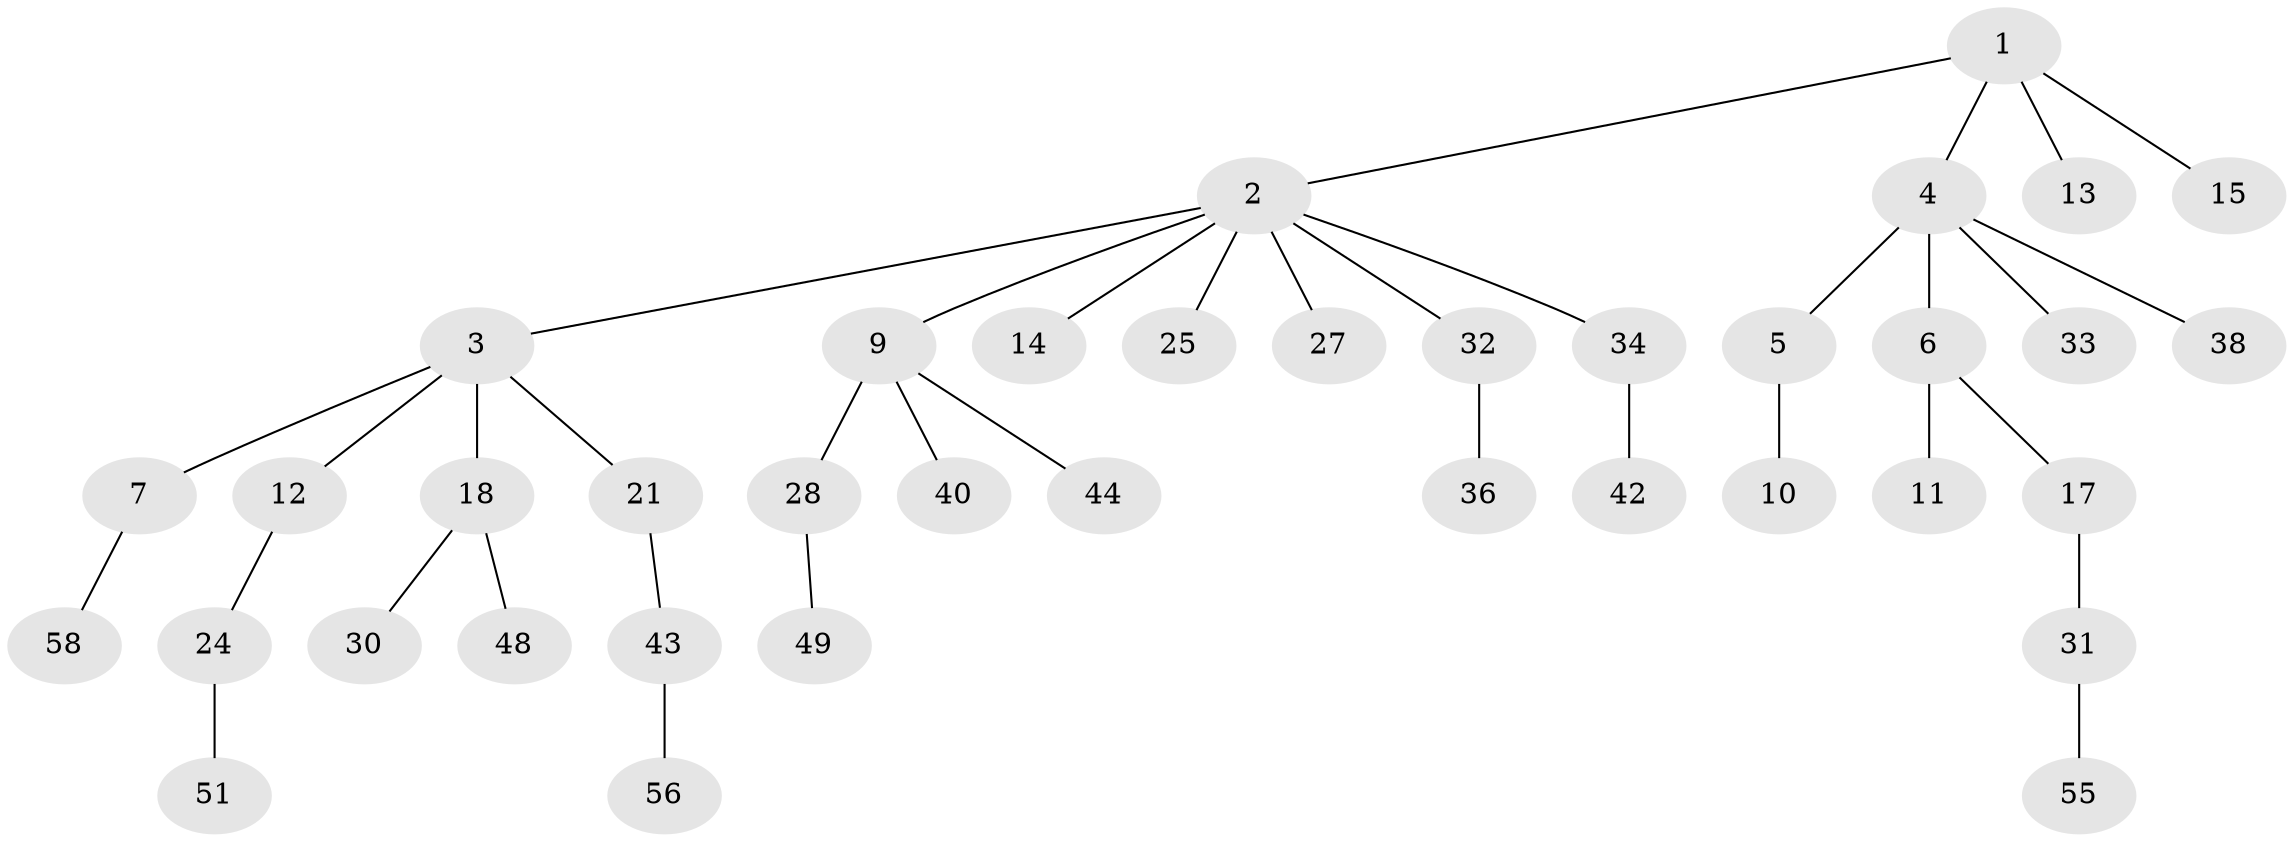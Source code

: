 // Generated by graph-tools (version 1.1) at 2025/24/03/03/25 07:24:05]
// undirected, 38 vertices, 37 edges
graph export_dot {
graph [start="1"]
  node [color=gray90,style=filled];
  1;
  2 [super="+8"];
  3;
  4 [super="+26"];
  5;
  6;
  7 [super="+59"];
  9 [super="+20"];
  10 [super="+29"];
  11 [super="+16"];
  12 [super="+47"];
  13 [super="+22"];
  14 [super="+46"];
  15 [super="+50"];
  17 [super="+23"];
  18 [super="+19"];
  21 [super="+35"];
  24;
  25;
  27;
  28 [super="+37"];
  30 [super="+41"];
  31;
  32 [super="+39"];
  33;
  34;
  36;
  38;
  40 [super="+53"];
  42 [super="+52"];
  43 [super="+45"];
  44;
  48 [super="+54"];
  49;
  51;
  55 [super="+57"];
  56;
  58;
  1 -- 2;
  1 -- 4;
  1 -- 13;
  1 -- 15;
  2 -- 3;
  2 -- 9;
  2 -- 14;
  2 -- 25;
  2 -- 27;
  2 -- 32;
  2 -- 34;
  3 -- 7;
  3 -- 12;
  3 -- 18;
  3 -- 21;
  4 -- 5;
  4 -- 6;
  4 -- 33;
  4 -- 38;
  5 -- 10;
  6 -- 11;
  6 -- 17;
  7 -- 58;
  9 -- 40;
  9 -- 28;
  9 -- 44;
  12 -- 24;
  17 -- 31;
  18 -- 30;
  18 -- 48;
  21 -- 43;
  24 -- 51;
  28 -- 49;
  31 -- 55;
  32 -- 36;
  34 -- 42;
  43 -- 56;
}
